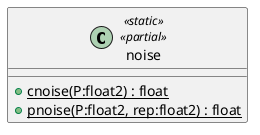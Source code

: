 @startuml
class noise <<static>> <<partial>> {
    + {static} cnoise(P:float2) : float
    + {static} pnoise(P:float2, rep:float2) : float
}
@enduml

